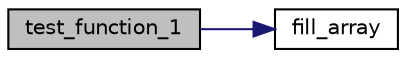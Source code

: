 digraph "test_function_1"
{
 // LATEX_PDF_SIZE
  edge [fontname="Helvetica",fontsize="10",labelfontname="Helvetica",labelfontsize="10"];
  node [fontname="Helvetica",fontsize="10",shape=record];
  rankdir="LR";
  Node1 [label="test_function_1",height=0.2,width=0.4,color="black", fillcolor="grey75", style="filled", fontcolor="black",tooltip=" "];
  Node1 -> Node2 [color="midnightblue",fontsize="10",style="solid",fontname="Helvetica"];
  Node2 [label="fill_array",height=0.2,width=0.4,color="black", fillcolor="white", style="filled",URL="$test__functions_8cpp.html#a34f5b17804e4d2153fc07243ae1b62e2",tooltip=" "];
}
